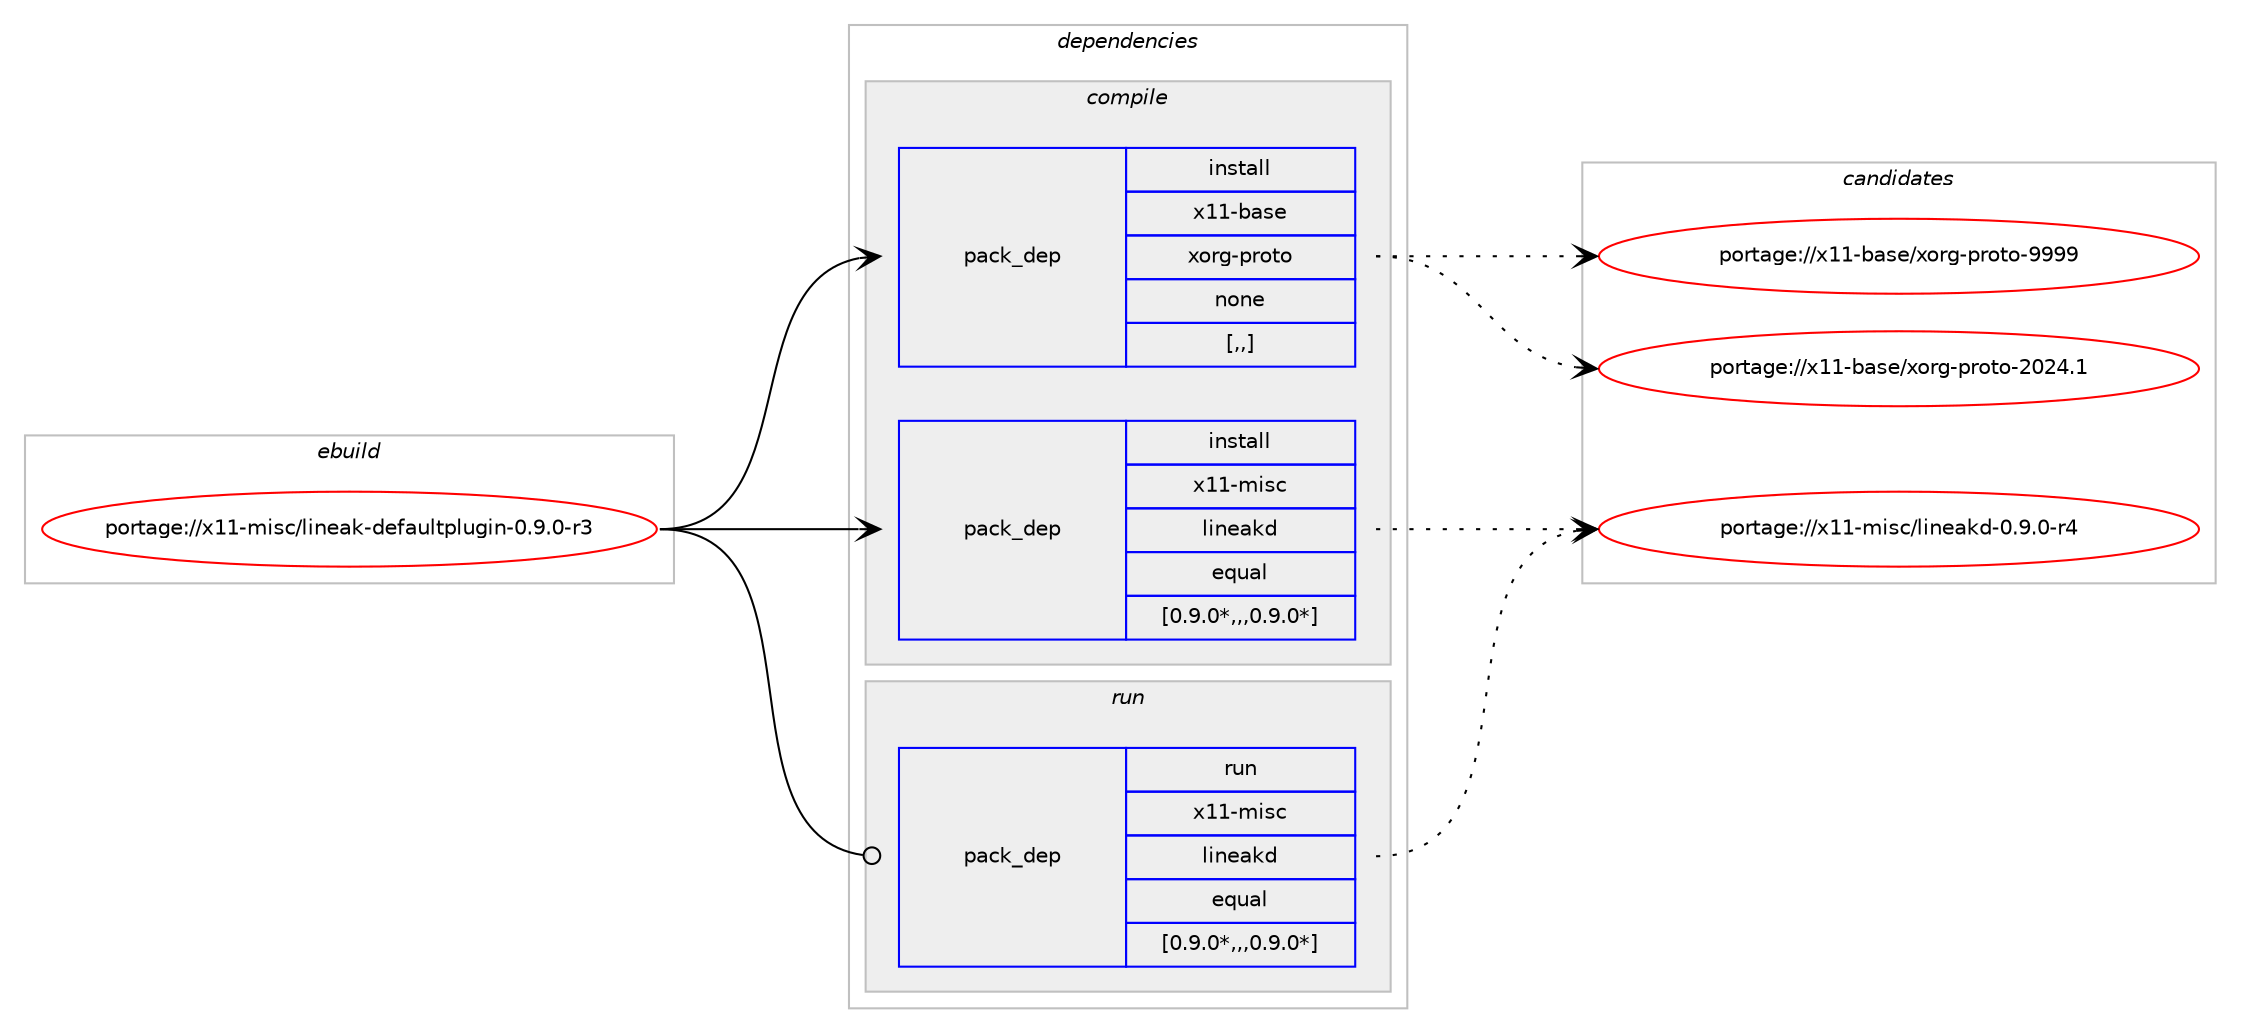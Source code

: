 digraph prolog {

# *************
# Graph options
# *************

newrank=true;
concentrate=true;
compound=true;
graph [rankdir=LR,fontname=Helvetica,fontsize=10,ranksep=1.5];#, ranksep=2.5, nodesep=0.2];
edge  [arrowhead=vee];
node  [fontname=Helvetica,fontsize=10];

# **********
# The ebuild
# **********

subgraph cluster_leftcol {
color=gray;
label=<<i>ebuild</i>>;
id [label="portage://x11-misc/lineak-defaultplugin-0.9.0-r3", color=red, width=4, href="../x11-misc/lineak-defaultplugin-0.9.0-r3.svg"];
}

# ****************
# The dependencies
# ****************

subgraph cluster_midcol {
color=gray;
label=<<i>dependencies</i>>;
subgraph cluster_compile {
fillcolor="#eeeeee";
style=filled;
label=<<i>compile</i>>;
subgraph pack2902 {
dependency3622 [label=<<TABLE BORDER="0" CELLBORDER="1" CELLSPACING="0" CELLPADDING="4" WIDTH="220"><TR><TD ROWSPAN="6" CELLPADDING="30">pack_dep</TD></TR><TR><TD WIDTH="110">install</TD></TR><TR><TD>x11-base</TD></TR><TR><TD>xorg-proto</TD></TR><TR><TD>none</TD></TR><TR><TD>[,,]</TD></TR></TABLE>>, shape=none, color=blue];
}
id:e -> dependency3622:w [weight=20,style="solid",arrowhead="vee"];
subgraph pack2903 {
dependency3623 [label=<<TABLE BORDER="0" CELLBORDER="1" CELLSPACING="0" CELLPADDING="4" WIDTH="220"><TR><TD ROWSPAN="6" CELLPADDING="30">pack_dep</TD></TR><TR><TD WIDTH="110">install</TD></TR><TR><TD>x11-misc</TD></TR><TR><TD>lineakd</TD></TR><TR><TD>equal</TD></TR><TR><TD>[0.9.0*,,,0.9.0*]</TD></TR></TABLE>>, shape=none, color=blue];
}
id:e -> dependency3623:w [weight=20,style="solid",arrowhead="vee"];
}
subgraph cluster_compileandrun {
fillcolor="#eeeeee";
style=filled;
label=<<i>compile and run</i>>;
}
subgraph cluster_run {
fillcolor="#eeeeee";
style=filled;
label=<<i>run</i>>;
subgraph pack2904 {
dependency3624 [label=<<TABLE BORDER="0" CELLBORDER="1" CELLSPACING="0" CELLPADDING="4" WIDTH="220"><TR><TD ROWSPAN="6" CELLPADDING="30">pack_dep</TD></TR><TR><TD WIDTH="110">run</TD></TR><TR><TD>x11-misc</TD></TR><TR><TD>lineakd</TD></TR><TR><TD>equal</TD></TR><TR><TD>[0.9.0*,,,0.9.0*]</TD></TR></TABLE>>, shape=none, color=blue];
}
id:e -> dependency3624:w [weight=20,style="solid",arrowhead="odot"];
}
}

# **************
# The candidates
# **************

subgraph cluster_choices {
rank=same;
color=gray;
label=<<i>candidates</i>>;

subgraph choice2902 {
color=black;
nodesep=1;
choice120494945989711510147120111114103451121141111161114557575757 [label="portage://x11-base/xorg-proto-9999", color=red, width=4,href="../x11-base/xorg-proto-9999.svg"];
choice1204949459897115101471201111141034511211411111611145504850524649 [label="portage://x11-base/xorg-proto-2024.1", color=red, width=4,href="../x11-base/xorg-proto-2024.1.svg"];
dependency3622:e -> choice120494945989711510147120111114103451121141111161114557575757:w [style=dotted,weight="100"];
dependency3622:e -> choice1204949459897115101471201111141034511211411111611145504850524649:w [style=dotted,weight="100"];
}
subgraph choice2903 {
color=black;
nodesep=1;
choice1204949451091051159947108105110101971071004548465746484511452 [label="portage://x11-misc/lineakd-0.9.0-r4", color=red, width=4,href="../x11-misc/lineakd-0.9.0-r4.svg"];
dependency3623:e -> choice1204949451091051159947108105110101971071004548465746484511452:w [style=dotted,weight="100"];
}
subgraph choice2904 {
color=black;
nodesep=1;
choice1204949451091051159947108105110101971071004548465746484511452 [label="portage://x11-misc/lineakd-0.9.0-r4", color=red, width=4,href="../x11-misc/lineakd-0.9.0-r4.svg"];
dependency3624:e -> choice1204949451091051159947108105110101971071004548465746484511452:w [style=dotted,weight="100"];
}
}

}

